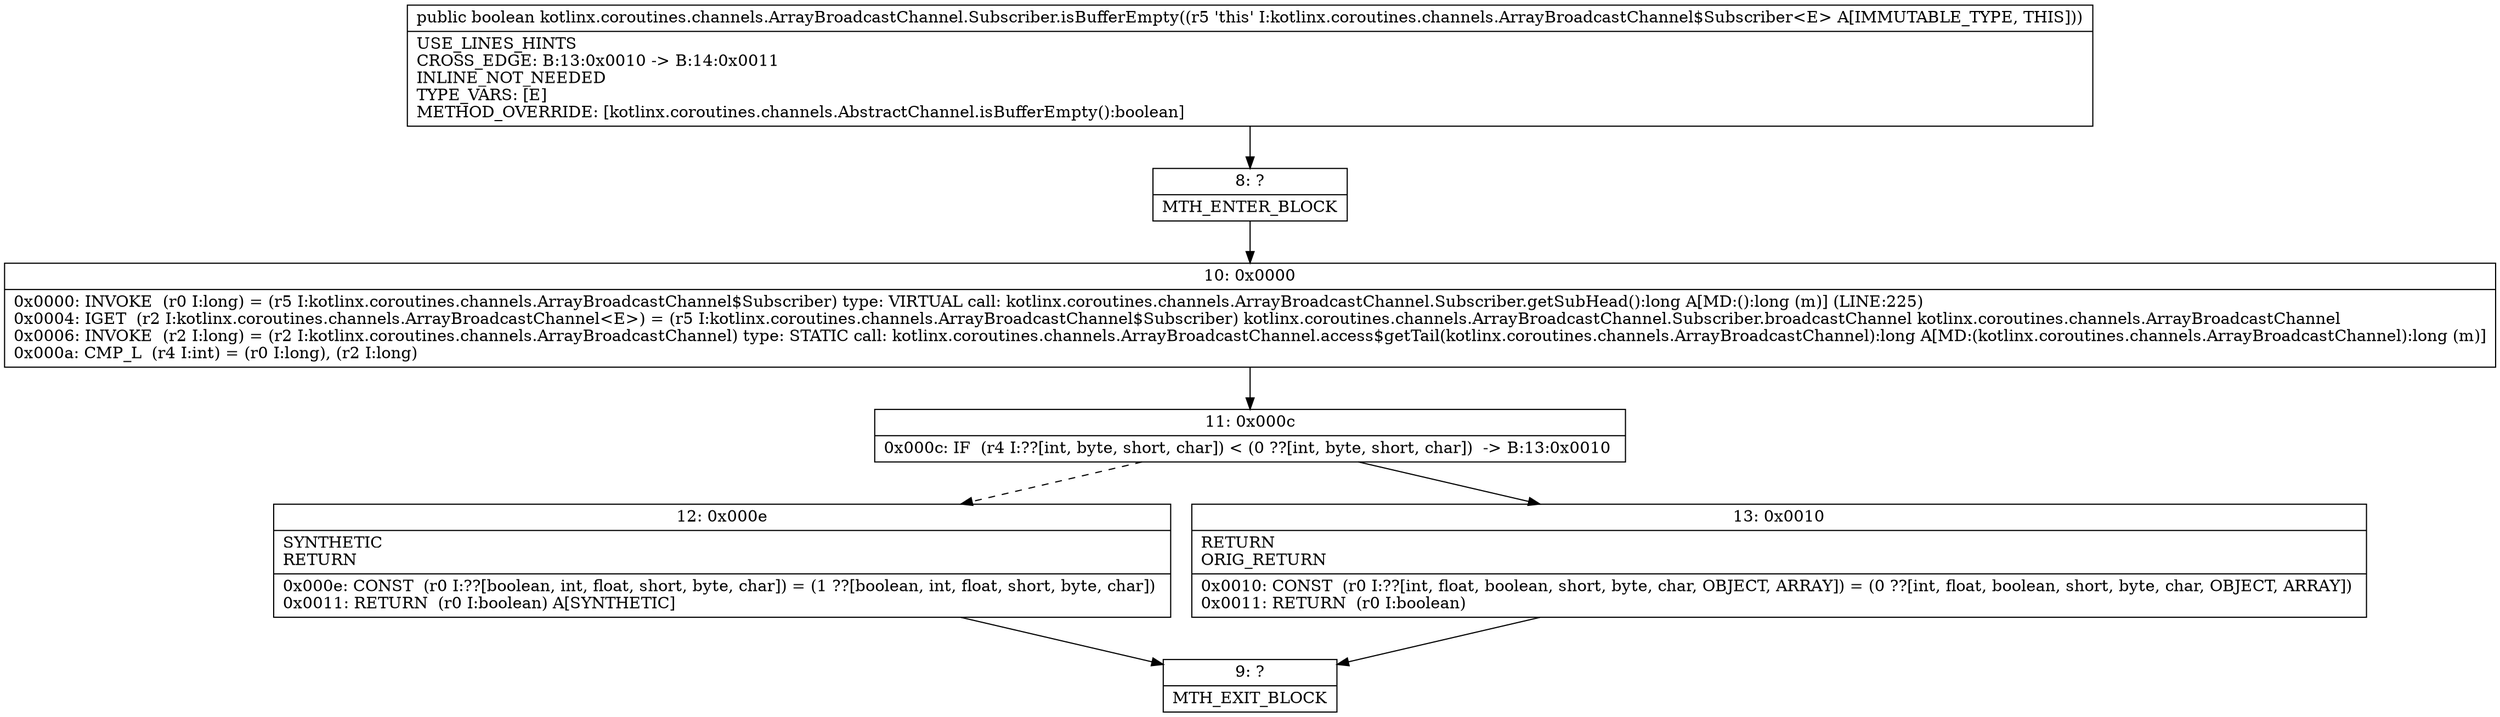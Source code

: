 digraph "CFG forkotlinx.coroutines.channels.ArrayBroadcastChannel.Subscriber.isBufferEmpty()Z" {
Node_8 [shape=record,label="{8\:\ ?|MTH_ENTER_BLOCK\l}"];
Node_10 [shape=record,label="{10\:\ 0x0000|0x0000: INVOKE  (r0 I:long) = (r5 I:kotlinx.coroutines.channels.ArrayBroadcastChannel$Subscriber) type: VIRTUAL call: kotlinx.coroutines.channels.ArrayBroadcastChannel.Subscriber.getSubHead():long A[MD:():long (m)] (LINE:225)\l0x0004: IGET  (r2 I:kotlinx.coroutines.channels.ArrayBroadcastChannel\<E\>) = (r5 I:kotlinx.coroutines.channels.ArrayBroadcastChannel$Subscriber) kotlinx.coroutines.channels.ArrayBroadcastChannel.Subscriber.broadcastChannel kotlinx.coroutines.channels.ArrayBroadcastChannel \l0x0006: INVOKE  (r2 I:long) = (r2 I:kotlinx.coroutines.channels.ArrayBroadcastChannel) type: STATIC call: kotlinx.coroutines.channels.ArrayBroadcastChannel.access$getTail(kotlinx.coroutines.channels.ArrayBroadcastChannel):long A[MD:(kotlinx.coroutines.channels.ArrayBroadcastChannel):long (m)]\l0x000a: CMP_L  (r4 I:int) = (r0 I:long), (r2 I:long) \l}"];
Node_11 [shape=record,label="{11\:\ 0x000c|0x000c: IF  (r4 I:??[int, byte, short, char]) \< (0 ??[int, byte, short, char])  \-\> B:13:0x0010 \l}"];
Node_12 [shape=record,label="{12\:\ 0x000e|SYNTHETIC\lRETURN\l|0x000e: CONST  (r0 I:??[boolean, int, float, short, byte, char]) = (1 ??[boolean, int, float, short, byte, char]) \l0x0011: RETURN  (r0 I:boolean) A[SYNTHETIC]\l}"];
Node_9 [shape=record,label="{9\:\ ?|MTH_EXIT_BLOCK\l}"];
Node_13 [shape=record,label="{13\:\ 0x0010|RETURN\lORIG_RETURN\l|0x0010: CONST  (r0 I:??[int, float, boolean, short, byte, char, OBJECT, ARRAY]) = (0 ??[int, float, boolean, short, byte, char, OBJECT, ARRAY]) \l0x0011: RETURN  (r0 I:boolean) \l}"];
MethodNode[shape=record,label="{public boolean kotlinx.coroutines.channels.ArrayBroadcastChannel.Subscriber.isBufferEmpty((r5 'this' I:kotlinx.coroutines.channels.ArrayBroadcastChannel$Subscriber\<E\> A[IMMUTABLE_TYPE, THIS]))  | USE_LINES_HINTS\lCROSS_EDGE: B:13:0x0010 \-\> B:14:0x0011\lINLINE_NOT_NEEDED\lTYPE_VARS: [E]\lMETHOD_OVERRIDE: [kotlinx.coroutines.channels.AbstractChannel.isBufferEmpty():boolean]\l}"];
MethodNode -> Node_8;Node_8 -> Node_10;
Node_10 -> Node_11;
Node_11 -> Node_12[style=dashed];
Node_11 -> Node_13;
Node_12 -> Node_9;
Node_13 -> Node_9;
}

